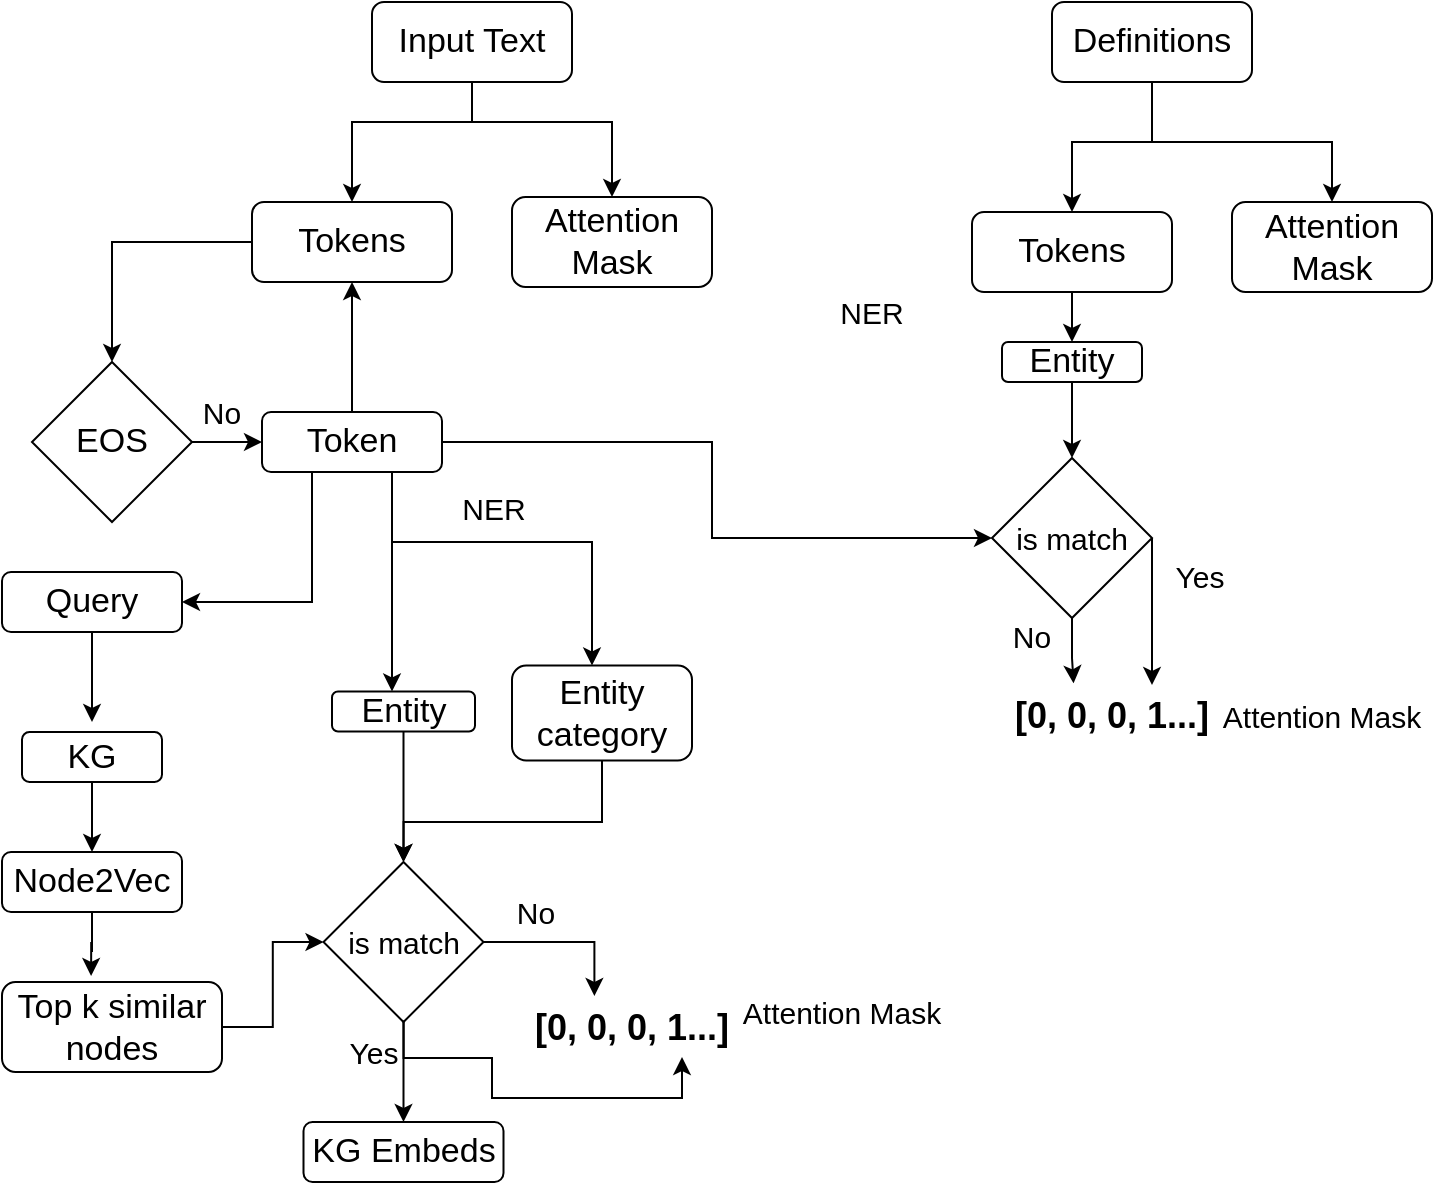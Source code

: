 <mxfile version="20.8.23" type="github">
  <diagram name="Page-1" id="1DY-l_jWhGFA4Pq2Hy0c">
    <mxGraphModel dx="1432" dy="874" grid="1" gridSize="10" guides="1" tooltips="1" connect="1" arrows="1" fold="1" page="1" pageScale="1" pageWidth="827" pageHeight="1169" math="0" shadow="0">
      <root>
        <mxCell id="0" />
        <mxCell id="1" parent="0" />
        <mxCell id="Vt5VEpJ_r8CfuD1jbJit-1" style="edgeStyle=orthogonalEdgeStyle;rounded=0;orthogonalLoop=1;jettySize=auto;html=1;exitX=0.5;exitY=1;exitDx=0;exitDy=0;entryX=0.5;entryY=0;entryDx=0;entryDy=0;" parent="1" source="Ks726MJudpRO9FRNuCwp-1" target="Ks726MJudpRO9FRNuCwp-4" edge="1">
          <mxGeometry relative="1" as="geometry">
            <Array as="points">
              <mxPoint x="270" y="100" />
              <mxPoint x="210" y="100" />
            </Array>
          </mxGeometry>
        </mxCell>
        <mxCell id="Vt5VEpJ_r8CfuD1jbJit-2" style="edgeStyle=orthogonalEdgeStyle;rounded=0;orthogonalLoop=1;jettySize=auto;html=1;entryX=0.5;entryY=0;entryDx=0;entryDy=0;" parent="1" source="Ks726MJudpRO9FRNuCwp-1" target="Ks726MJudpRO9FRNuCwp-5" edge="1">
          <mxGeometry relative="1" as="geometry">
            <Array as="points">
              <mxPoint x="270" y="100" />
              <mxPoint x="340" y="100" />
            </Array>
          </mxGeometry>
        </mxCell>
        <mxCell id="Ks726MJudpRO9FRNuCwp-1" value="&lt;font style=&quot;font-size: 17px;&quot;&gt;Input Text&lt;/font&gt;" style="rounded=1;whiteSpace=wrap;html=1;" parent="1" vertex="1">
          <mxGeometry x="220" y="40" width="100" height="40" as="geometry" />
        </mxCell>
        <mxCell id="d-GI3tMz51ZBpAcxfIdY-7" style="edgeStyle=orthogonalEdgeStyle;rounded=0;orthogonalLoop=1;jettySize=auto;html=1;entryX=0.5;entryY=0;entryDx=0;entryDy=0;" edge="1" parent="1" source="Ks726MJudpRO9FRNuCwp-2" target="d-GI3tMz51ZBpAcxfIdY-6">
          <mxGeometry relative="1" as="geometry" />
        </mxCell>
        <mxCell id="Ks726MJudpRO9FRNuCwp-2" value="&lt;font style=&quot;font-size: 17px;&quot;&gt;KG&lt;/font&gt;" style="rounded=1;whiteSpace=wrap;html=1;" parent="1" vertex="1">
          <mxGeometry x="45" y="405" width="70" height="25" as="geometry" />
        </mxCell>
        <mxCell id="Vt5VEpJ_r8CfuD1jbJit-3" style="edgeStyle=orthogonalEdgeStyle;rounded=0;orthogonalLoop=1;jettySize=auto;html=1;entryX=0.5;entryY=0;entryDx=0;entryDy=0;" parent="1" source="Ks726MJudpRO9FRNuCwp-3" target="Ks726MJudpRO9FRNuCwp-8" edge="1">
          <mxGeometry relative="1" as="geometry">
            <Array as="points">
              <mxPoint x="610" y="110" />
              <mxPoint x="570" y="110" />
            </Array>
          </mxGeometry>
        </mxCell>
        <mxCell id="Vt5VEpJ_r8CfuD1jbJit-4" style="edgeStyle=orthogonalEdgeStyle;rounded=0;orthogonalLoop=1;jettySize=auto;html=1;" parent="1" source="Ks726MJudpRO9FRNuCwp-3" target="Ks726MJudpRO9FRNuCwp-9" edge="1">
          <mxGeometry relative="1" as="geometry" />
        </mxCell>
        <mxCell id="Ks726MJudpRO9FRNuCwp-3" value="&lt;font style=&quot;font-size: 17px;&quot;&gt;Definitions&lt;/font&gt;" style="rounded=1;whiteSpace=wrap;html=1;" parent="1" vertex="1">
          <mxGeometry x="560" y="40" width="100" height="40" as="geometry" />
        </mxCell>
        <mxCell id="Vt5VEpJ_r8CfuD1jbJit-13" style="edgeStyle=orthogonalEdgeStyle;rounded=0;orthogonalLoop=1;jettySize=auto;html=1;entryX=0.5;entryY=0;entryDx=0;entryDy=0;exitX=0;exitY=0.5;exitDx=0;exitDy=0;" parent="1" source="Ks726MJudpRO9FRNuCwp-4" target="Vt5VEpJ_r8CfuD1jbJit-6" edge="1">
          <mxGeometry relative="1" as="geometry">
            <mxPoint x="150" y="160" as="sourcePoint" />
            <Array as="points">
              <mxPoint x="90" y="160" />
            </Array>
          </mxGeometry>
        </mxCell>
        <mxCell id="Ks726MJudpRO9FRNuCwp-4" value="&lt;font style=&quot;font-size: 17px;&quot;&gt;Tokens&lt;/font&gt;" style="rounded=1;whiteSpace=wrap;html=1;" parent="1" vertex="1">
          <mxGeometry x="160" y="140" width="100" height="40" as="geometry" />
        </mxCell>
        <mxCell id="Ks726MJudpRO9FRNuCwp-5" value="&lt;font style=&quot;font-size: 17px;&quot;&gt;Attention Mask&lt;br&gt;&lt;/font&gt;" style="rounded=1;whiteSpace=wrap;html=1;" parent="1" vertex="1">
          <mxGeometry x="290" y="137.5" width="100" height="45" as="geometry" />
        </mxCell>
        <mxCell id="d-GI3tMz51ZBpAcxfIdY-27" style="edgeStyle=orthogonalEdgeStyle;rounded=0;orthogonalLoop=1;jettySize=auto;html=1;entryX=0.5;entryY=0;entryDx=0;entryDy=0;fontSize=17;" edge="1" parent="1" source="Ks726MJudpRO9FRNuCwp-8" target="Vt5VEpJ_r8CfuD1jbJit-17">
          <mxGeometry relative="1" as="geometry" />
        </mxCell>
        <mxCell id="Ks726MJudpRO9FRNuCwp-8" value="&lt;font style=&quot;font-size: 17px;&quot;&gt;Tokens&lt;/font&gt;" style="rounded=1;whiteSpace=wrap;html=1;" parent="1" vertex="1">
          <mxGeometry x="520" y="145" width="100" height="40" as="geometry" />
        </mxCell>
        <mxCell id="Ks726MJudpRO9FRNuCwp-9" value="&lt;font style=&quot;font-size: 17px;&quot;&gt;Attention Mask&lt;br&gt;&lt;/font&gt;" style="rounded=1;whiteSpace=wrap;html=1;" parent="1" vertex="1">
          <mxGeometry x="650" y="140" width="100" height="45" as="geometry" />
        </mxCell>
        <mxCell id="Vt5VEpJ_r8CfuD1jbJit-12" style="edgeStyle=orthogonalEdgeStyle;rounded=0;orthogonalLoop=1;jettySize=auto;html=1;exitX=1;exitY=0.5;exitDx=0;exitDy=0;" parent="1" source="Vt5VEpJ_r8CfuD1jbJit-6" target="Vt5VEpJ_r8CfuD1jbJit-11" edge="1">
          <mxGeometry relative="1" as="geometry" />
        </mxCell>
        <mxCell id="Vt5VEpJ_r8CfuD1jbJit-6" value="&lt;font style=&quot;font-size: 17px;&quot;&gt;EOS&lt;/font&gt;" style="rhombus;whiteSpace=wrap;html=1;" parent="1" vertex="1">
          <mxGeometry x="50" y="220" width="80" height="80" as="geometry" />
        </mxCell>
        <mxCell id="Vt5VEpJ_r8CfuD1jbJit-10" value="&lt;font style=&quot;font-size: 15px;&quot;&gt;No&lt;/font&gt;" style="text;html=1;strokeColor=none;fillColor=none;align=center;verticalAlign=middle;whiteSpace=wrap;rounded=0;" parent="1" vertex="1">
          <mxGeometry x="125" y="230" width="40" height="30" as="geometry" />
        </mxCell>
        <mxCell id="Vt5VEpJ_r8CfuD1jbJit-14" style="edgeStyle=orthogonalEdgeStyle;rounded=0;orthogonalLoop=1;jettySize=auto;html=1;entryX=0.5;entryY=1;entryDx=0;entryDy=0;fontSize=15;" parent="1" source="Vt5VEpJ_r8CfuD1jbJit-11" target="Ks726MJudpRO9FRNuCwp-4" edge="1">
          <mxGeometry relative="1" as="geometry" />
        </mxCell>
        <mxCell id="Vt5VEpJ_r8CfuD1jbJit-22" style="edgeStyle=orthogonalEdgeStyle;rounded=0;orthogonalLoop=1;jettySize=auto;html=1;fontSize=15;entryX=0;entryY=0.5;entryDx=0;entryDy=0;" parent="1" source="Vt5VEpJ_r8CfuD1jbJit-11" target="Vt5VEpJ_r8CfuD1jbJit-20" edge="1">
          <mxGeometry relative="1" as="geometry">
            <mxPoint x="440" y="313" as="targetPoint" />
            <Array as="points">
              <mxPoint x="390" y="260" />
              <mxPoint x="390" y="308" />
            </Array>
          </mxGeometry>
        </mxCell>
        <mxCell id="d-GI3tMz51ZBpAcxfIdY-8" style="edgeStyle=orthogonalEdgeStyle;rounded=0;orthogonalLoop=1;jettySize=auto;html=1;entryX=1;entryY=0.5;entryDx=0;entryDy=0;" edge="1" parent="1" source="Vt5VEpJ_r8CfuD1jbJit-11" target="d-GI3tMz51ZBpAcxfIdY-1">
          <mxGeometry relative="1" as="geometry">
            <Array as="points">
              <mxPoint x="190" y="340" />
            </Array>
          </mxGeometry>
        </mxCell>
        <mxCell id="d-GI3tMz51ZBpAcxfIdY-30" style="edgeStyle=orthogonalEdgeStyle;rounded=0;orthogonalLoop=1;jettySize=auto;html=1;fontSize=17;exitX=0.75;exitY=1;exitDx=0;exitDy=0;" edge="1" parent="1" source="Vt5VEpJ_r8CfuD1jbJit-11" target="d-GI3tMz51ZBpAcxfIdY-17">
          <mxGeometry relative="1" as="geometry">
            <mxPoint x="230" y="234.75" as="sourcePoint" />
            <Array as="points">
              <mxPoint x="230" y="275" />
              <mxPoint x="230" y="310" />
              <mxPoint x="330" y="310" />
            </Array>
          </mxGeometry>
        </mxCell>
        <mxCell id="d-GI3tMz51ZBpAcxfIdY-32" style="edgeStyle=orthogonalEdgeStyle;rounded=0;orthogonalLoop=1;jettySize=auto;html=1;fontSize=17;exitX=0.75;exitY=1;exitDx=0;exitDy=0;" edge="1" parent="1" source="Vt5VEpJ_r8CfuD1jbJit-11" target="d-GI3tMz51ZBpAcxfIdY-18">
          <mxGeometry relative="1" as="geometry">
            <mxPoint x="230" y="234.75" as="sourcePoint" />
            <Array as="points">
              <mxPoint x="230" y="275" />
            </Array>
          </mxGeometry>
        </mxCell>
        <mxCell id="Vt5VEpJ_r8CfuD1jbJit-11" value="&lt;font style=&quot;font-size: 17px;&quot;&gt;Token&lt;/font&gt;" style="rounded=1;whiteSpace=wrap;html=1;" parent="1" vertex="1">
          <mxGeometry x="165" y="245" width="90" height="30" as="geometry" />
        </mxCell>
        <mxCell id="d-GI3tMz51ZBpAcxfIdY-28" style="edgeStyle=orthogonalEdgeStyle;rounded=0;orthogonalLoop=1;jettySize=auto;html=1;entryX=0.5;entryY=0;entryDx=0;entryDy=0;fontSize=17;" edge="1" parent="1" source="Vt5VEpJ_r8CfuD1jbJit-17" target="Vt5VEpJ_r8CfuD1jbJit-20">
          <mxGeometry relative="1" as="geometry" />
        </mxCell>
        <mxCell id="Vt5VEpJ_r8CfuD1jbJit-17" value="&lt;span style=&quot;font-size: 17px;&quot;&gt;Entity&lt;/span&gt;" style="rounded=1;whiteSpace=wrap;html=1;" parent="1" vertex="1">
          <mxGeometry x="535" y="210" width="70" height="20" as="geometry" />
        </mxCell>
        <mxCell id="Vt5VEpJ_r8CfuD1jbJit-30" style="edgeStyle=orthogonalEdgeStyle;rounded=0;orthogonalLoop=1;jettySize=auto;html=1;entryX=0.7;entryY=-0.017;entryDx=0;entryDy=0;entryPerimeter=0;fontSize=18;" parent="1" source="Vt5VEpJ_r8CfuD1jbJit-20" target="Vt5VEpJ_r8CfuD1jbJit-27" edge="1">
          <mxGeometry relative="1" as="geometry">
            <Array as="points">
              <mxPoint x="610" y="308" />
              <mxPoint x="610" y="308" />
            </Array>
          </mxGeometry>
        </mxCell>
        <mxCell id="Vt5VEpJ_r8CfuD1jbJit-31" style="edgeStyle=orthogonalEdgeStyle;rounded=0;orthogonalLoop=1;jettySize=auto;html=1;entryX=0.308;entryY=-0.044;entryDx=0;entryDy=0;entryPerimeter=0;fontSize=18;" parent="1" source="Vt5VEpJ_r8CfuD1jbJit-20" target="Vt5VEpJ_r8CfuD1jbJit-27" edge="1">
          <mxGeometry relative="1" as="geometry" />
        </mxCell>
        <mxCell id="Vt5VEpJ_r8CfuD1jbJit-20" value="is match" style="rhombus;whiteSpace=wrap;html=1;fontSize=15;" parent="1" vertex="1">
          <mxGeometry x="530" y="268" width="80" height="80" as="geometry" />
        </mxCell>
        <mxCell id="Vt5VEpJ_r8CfuD1jbJit-23" value="Yes" style="text;html=1;strokeColor=none;fillColor=none;align=center;verticalAlign=middle;whiteSpace=wrap;rounded=0;fontSize=15;" parent="1" vertex="1">
          <mxGeometry x="603.5" y="312" width="60" height="30" as="geometry" />
        </mxCell>
        <mxCell id="Vt5VEpJ_r8CfuD1jbJit-27" value="&lt;b&gt;&lt;font style=&quot;font-size: 18px;&quot;&gt;[0, 0, 0, 1...]&lt;/font&gt;&lt;/b&gt;" style="text;html=1;strokeColor=none;fillColor=none;align=center;verticalAlign=middle;whiteSpace=wrap;rounded=0;fontSize=15;" parent="1" vertex="1">
          <mxGeometry x="540" y="382" width="100" height="30" as="geometry" />
        </mxCell>
        <mxCell id="Vt5VEpJ_r8CfuD1jbJit-32" value="No" style="text;html=1;strokeColor=none;fillColor=none;align=center;verticalAlign=middle;whiteSpace=wrap;rounded=0;fontSize=15;" parent="1" vertex="1">
          <mxGeometry x="520" y="342" width="60" height="30" as="geometry" />
        </mxCell>
        <mxCell id="Vt5VEpJ_r8CfuD1jbJit-33" value="Attention Mask" style="text;html=1;strokeColor=none;fillColor=none;align=center;verticalAlign=middle;whiteSpace=wrap;rounded=0;fontSize=15;" parent="1" vertex="1">
          <mxGeometry x="640" y="382" width="110" height="30" as="geometry" />
        </mxCell>
        <mxCell id="Vt5VEpJ_r8CfuD1jbJit-34" value="NER" style="text;html=1;strokeColor=none;fillColor=none;align=center;verticalAlign=middle;whiteSpace=wrap;rounded=0;fontSize=15;" parent="1" vertex="1">
          <mxGeometry x="440" y="180" width="60" height="30" as="geometry" />
        </mxCell>
        <mxCell id="d-GI3tMz51ZBpAcxfIdY-5" style="edgeStyle=orthogonalEdgeStyle;rounded=0;orthogonalLoop=1;jettySize=auto;html=1;" edge="1" parent="1" source="d-GI3tMz51ZBpAcxfIdY-1">
          <mxGeometry relative="1" as="geometry">
            <mxPoint x="80" y="400" as="targetPoint" />
          </mxGeometry>
        </mxCell>
        <mxCell id="d-GI3tMz51ZBpAcxfIdY-1" value="&lt;font style=&quot;font-size: 17px;&quot;&gt;Query&lt;/font&gt;" style="rounded=1;whiteSpace=wrap;html=1;" vertex="1" parent="1">
          <mxGeometry x="35" y="325" width="90" height="30" as="geometry" />
        </mxCell>
        <mxCell id="d-GI3tMz51ZBpAcxfIdY-34" style="edgeStyle=orthogonalEdgeStyle;rounded=0;orthogonalLoop=1;jettySize=auto;html=1;entryX=0.405;entryY=-0.067;entryDx=0;entryDy=0;entryPerimeter=0;fontSize=17;" edge="1" parent="1" source="d-GI3tMz51ZBpAcxfIdY-6" target="d-GI3tMz51ZBpAcxfIdY-9">
          <mxGeometry relative="1" as="geometry" />
        </mxCell>
        <mxCell id="d-GI3tMz51ZBpAcxfIdY-6" value="&lt;font style=&quot;font-size: 17px;&quot;&gt;Node2Vec&lt;/font&gt;" style="rounded=1;whiteSpace=wrap;html=1;" vertex="1" parent="1">
          <mxGeometry x="35" y="465" width="90" height="30" as="geometry" />
        </mxCell>
        <mxCell id="d-GI3tMz51ZBpAcxfIdY-35" style="edgeStyle=orthogonalEdgeStyle;rounded=0;orthogonalLoop=1;jettySize=auto;html=1;entryX=0;entryY=0.5;entryDx=0;entryDy=0;fontSize=17;" edge="1" parent="1" source="d-GI3tMz51ZBpAcxfIdY-9" target="d-GI3tMz51ZBpAcxfIdY-11">
          <mxGeometry relative="1" as="geometry" />
        </mxCell>
        <mxCell id="d-GI3tMz51ZBpAcxfIdY-9" value="&lt;span style=&quot;font-size: 17px;&quot;&gt;Top k similar nodes&lt;/span&gt;" style="rounded=1;whiteSpace=wrap;html=1;" vertex="1" parent="1">
          <mxGeometry x="35" y="530" width="110" height="45" as="geometry" />
        </mxCell>
        <mxCell id="d-GI3tMz51ZBpAcxfIdY-54" style="edgeStyle=orthogonalEdgeStyle;rounded=0;orthogonalLoop=1;jettySize=auto;html=1;entryX=0.312;entryY=-0.017;entryDx=0;entryDy=0;entryPerimeter=0;fontSize=17;" edge="1" parent="1" source="d-GI3tMz51ZBpAcxfIdY-11" target="d-GI3tMz51ZBpAcxfIdY-40">
          <mxGeometry relative="1" as="geometry" />
        </mxCell>
        <mxCell id="d-GI3tMz51ZBpAcxfIdY-55" style="edgeStyle=orthogonalEdgeStyle;rounded=0;orthogonalLoop=1;jettySize=auto;html=1;entryX=0.5;entryY=0;entryDx=0;entryDy=0;fontSize=17;" edge="1" parent="1" source="d-GI3tMz51ZBpAcxfIdY-11" target="d-GI3tMz51ZBpAcxfIdY-51">
          <mxGeometry relative="1" as="geometry" />
        </mxCell>
        <mxCell id="d-GI3tMz51ZBpAcxfIdY-56" style="edgeStyle=orthogonalEdgeStyle;rounded=0;orthogonalLoop=1;jettySize=auto;html=1;entryX=0.75;entryY=1;entryDx=0;entryDy=0;fontSize=17;" edge="1" parent="1" source="d-GI3tMz51ZBpAcxfIdY-11" target="d-GI3tMz51ZBpAcxfIdY-40">
          <mxGeometry relative="1" as="geometry">
            <Array as="points">
              <mxPoint x="236" y="568" />
              <mxPoint x="280" y="568" />
              <mxPoint x="280" y="588" />
              <mxPoint x="375" y="588" />
            </Array>
          </mxGeometry>
        </mxCell>
        <mxCell id="d-GI3tMz51ZBpAcxfIdY-11" value="is match" style="rhombus;whiteSpace=wrap;html=1;fontSize=15;" vertex="1" parent="1">
          <mxGeometry x="195.75" y="470" width="80" height="80" as="geometry" />
        </mxCell>
        <mxCell id="d-GI3tMz51ZBpAcxfIdY-39" style="edgeStyle=orthogonalEdgeStyle;rounded=0;orthogonalLoop=1;jettySize=auto;html=1;entryX=0.5;entryY=0;entryDx=0;entryDy=0;fontSize=17;" edge="1" parent="1" source="d-GI3tMz51ZBpAcxfIdY-17" target="d-GI3tMz51ZBpAcxfIdY-11">
          <mxGeometry relative="1" as="geometry">
            <Array as="points">
              <mxPoint x="335" y="450" />
              <mxPoint x="236" y="450" />
            </Array>
          </mxGeometry>
        </mxCell>
        <mxCell id="d-GI3tMz51ZBpAcxfIdY-17" value="&lt;font style=&quot;font-size: 17px;&quot;&gt;Entity category&lt;/font&gt;" style="rounded=1;whiteSpace=wrap;html=1;" vertex="1" parent="1">
          <mxGeometry x="290" y="371.75" width="90" height="47.5" as="geometry" />
        </mxCell>
        <mxCell id="d-GI3tMz51ZBpAcxfIdY-38" style="edgeStyle=orthogonalEdgeStyle;rounded=0;orthogonalLoop=1;jettySize=auto;html=1;entryX=0.5;entryY=0;entryDx=0;entryDy=0;fontSize=17;" edge="1" parent="1" source="d-GI3tMz51ZBpAcxfIdY-18" target="d-GI3tMz51ZBpAcxfIdY-11">
          <mxGeometry relative="1" as="geometry" />
        </mxCell>
        <mxCell id="d-GI3tMz51ZBpAcxfIdY-18" value="&lt;span style=&quot;font-size: 17px;&quot;&gt;Entity&lt;/span&gt;" style="rounded=1;whiteSpace=wrap;html=1;" vertex="1" parent="1">
          <mxGeometry x="200" y="384.75" width="71.5" height="20" as="geometry" />
        </mxCell>
        <mxCell id="d-GI3tMz51ZBpAcxfIdY-25" value="NER" style="text;html=1;strokeColor=none;fillColor=none;align=center;verticalAlign=middle;whiteSpace=wrap;rounded=0;fontSize=15;" vertex="1" parent="1">
          <mxGeometry x="250.75" y="277.75" width="60" height="30" as="geometry" />
        </mxCell>
        <mxCell id="d-GI3tMz51ZBpAcxfIdY-40" value="&lt;b&gt;&lt;font style=&quot;font-size: 18px;&quot;&gt;[0, 0, 0, 1...]&lt;/font&gt;&lt;/b&gt;" style="text;html=1;strokeColor=none;fillColor=none;align=center;verticalAlign=middle;whiteSpace=wrap;rounded=0;fontSize=15;" vertex="1" parent="1">
          <mxGeometry x="300" y="537.5" width="100" height="30" as="geometry" />
        </mxCell>
        <mxCell id="d-GI3tMz51ZBpAcxfIdY-41" value="Attention Mask" style="text;html=1;strokeColor=none;fillColor=none;align=center;verticalAlign=middle;whiteSpace=wrap;rounded=0;fontSize=15;" vertex="1" parent="1">
          <mxGeometry x="400" y="530" width="110" height="30" as="geometry" />
        </mxCell>
        <mxCell id="d-GI3tMz51ZBpAcxfIdY-47" value="Yes" style="text;html=1;strokeColor=none;fillColor=none;align=center;verticalAlign=middle;whiteSpace=wrap;rounded=0;fontSize=15;" vertex="1" parent="1">
          <mxGeometry x="190.75" y="550" width="60" height="30" as="geometry" />
        </mxCell>
        <mxCell id="d-GI3tMz51ZBpAcxfIdY-48" value="No" style="text;html=1;strokeColor=none;fillColor=none;align=center;verticalAlign=middle;whiteSpace=wrap;rounded=0;fontSize=15;" vertex="1" parent="1">
          <mxGeometry x="271.5" y="480" width="60" height="30" as="geometry" />
        </mxCell>
        <mxCell id="d-GI3tMz51ZBpAcxfIdY-51" value="&lt;font style=&quot;font-size: 17px;&quot;&gt;KG Embeds&lt;/font&gt;" style="rounded=1;whiteSpace=wrap;html=1;" vertex="1" parent="1">
          <mxGeometry x="185.75" y="600" width="100" height="30" as="geometry" />
        </mxCell>
      </root>
    </mxGraphModel>
  </diagram>
</mxfile>
